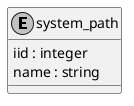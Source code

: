 @startuml uml
skinparam monochrome true

entity system_path {
  iid : integer
  name : string
}

@enduml
